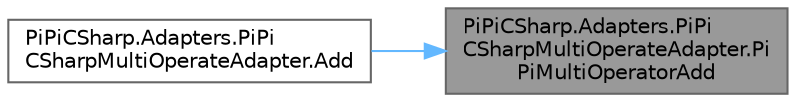 digraph "PiPiCSharp.Adapters.PiPiCSharpMultiOperateAdapter.PiPiMultiOperatorAdd"
{
 // LATEX_PDF_SIZE
  bgcolor="transparent";
  edge [fontname=Helvetica,fontsize=10,labelfontname=Helvetica,labelfontsize=10];
  node [fontname=Helvetica,fontsize=10,shape=box,height=0.2,width=0.4];
  rankdir="RL";
  Node1 [id="Node000001",label="PiPiCSharp.Adapters.PiPi\lCSharpMultiOperateAdapter.Pi\lPiMultiOperatorAdd",height=0.2,width=0.4,color="gray40", fillcolor="grey60", style="filled", fontcolor="black",tooltip="Invoke c++ PiPiMultiOperator Add. </summary The index of PDF."];
  Node1 -> Node2 [id="edge1_Node000001_Node000002",dir="back",color="steelblue1",style="solid",tooltip=" "];
  Node2 [id="Node000002",label="PiPiCSharp.Adapters.PiPi\lCSharpMultiOperateAdapter.Add",height=0.2,width=0.4,color="grey40", fillcolor="white", style="filled",URL="$class_pi_pi_c_sharp_1_1_adapters_1_1_pi_pi_c_sharp_multi_operate_adapter.html#a079176dd28814b0a7bbdcda92295e926",tooltip="Add PDF to multi operator."];
}
